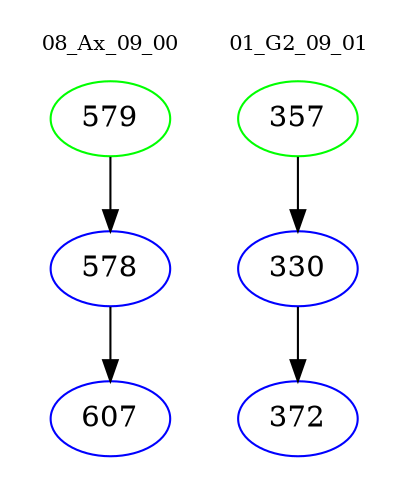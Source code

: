 digraph{
subgraph cluster_0 {
color = white
label = "08_Ax_09_00";
fontsize=10;
T0_579 [label="579", color="green"]
T0_579 -> T0_578 [color="black"]
T0_578 [label="578", color="blue"]
T0_578 -> T0_607 [color="black"]
T0_607 [label="607", color="blue"]
}
subgraph cluster_1 {
color = white
label = "01_G2_09_01";
fontsize=10;
T1_357 [label="357", color="green"]
T1_357 -> T1_330 [color="black"]
T1_330 [label="330", color="blue"]
T1_330 -> T1_372 [color="black"]
T1_372 [label="372", color="blue"]
}
}
